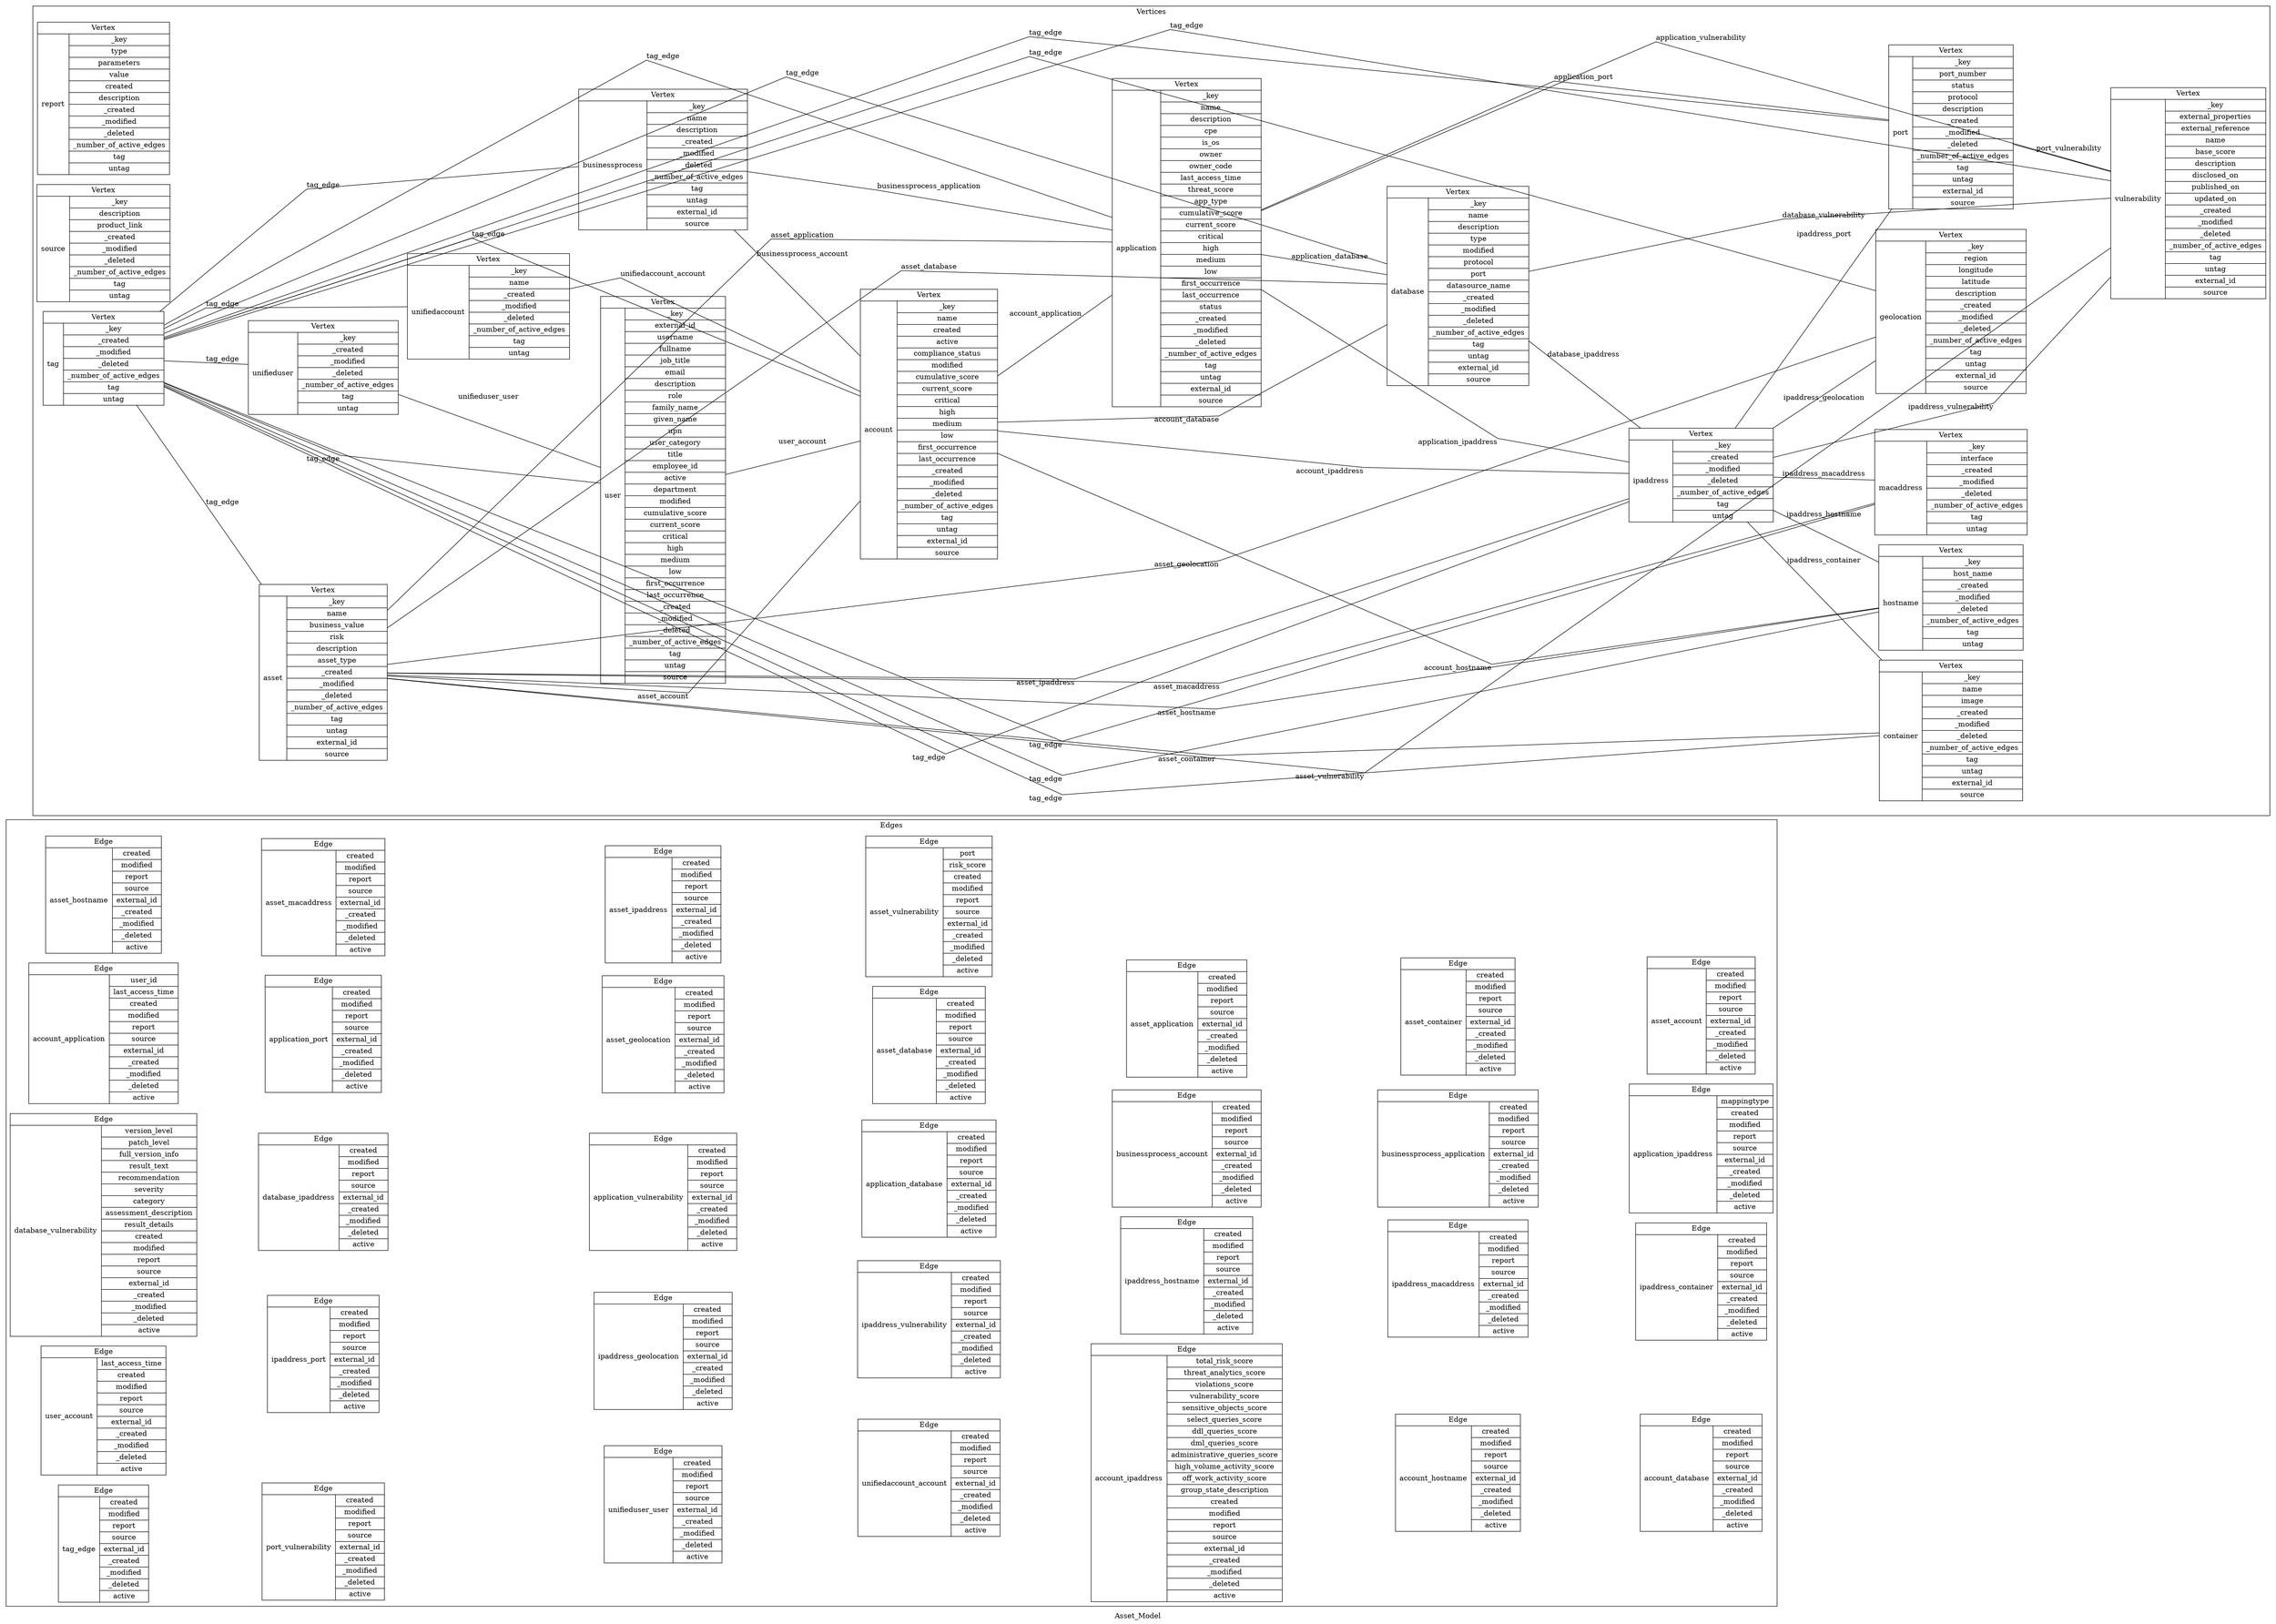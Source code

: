 graph cluster_Asset_Model {
 splines=line;
label=Asset_Model;
rankdir=LR;
subgraph cluster_Edges {
 label=Edges;
"asset_vulnerability" [id="asset_vulnerability", type="node type", shape="record", label="Edge | {asset_vulnerability | {port | risk_score | created | modified | report | source | external_id | _created | _modified | _deleted | active }}"];
"asset_ipaddress" [id="asset_ipaddress", type="node type", shape="record", label="Edge | {asset_ipaddress | {created | modified | report | source | external_id | _created | _modified | _deleted | active }}"];
"asset_macaddress" [id="asset_macaddress", type="node type", shape="record", label="Edge | {asset_macaddress | {created | modified | report | source | external_id | _created | _modified | _deleted | active }}"];
"asset_hostname" [id="asset_hostname", type="node type", shape="record", label="Edge | {asset_hostname | {created | modified | report | source | external_id | _created | _modified | _deleted | active }}"];
"asset_account" [id="asset_account", type="node type", shape="record", label="Edge | {asset_account | {created | modified | report | source | external_id | _created | _modified | _deleted | active }}"];
"asset_container" [id="asset_container", type="node type", shape="record", label="Edge | {asset_container | {created | modified | report | source | external_id | _created | _modified | _deleted | active }}"];
"asset_application" [id="asset_application", type="node type", shape="record", label="Edge | {asset_application | {created | modified | report | source | external_id | _created | _modified | _deleted | active }}"];
"asset_database" [id="asset_database", type="node type", shape="record", label="Edge | {asset_database | {created | modified | report | source | external_id | _created | _modified | _deleted | active }}"];
"asset_geolocation" [id="asset_geolocation", type="node type", shape="record", label="Edge | {asset_geolocation | {created | modified | report | source | external_id | _created | _modified | _deleted | active }}"];
"application_port" [id="application_port", type="node type", shape="record", label="Edge | {application_port | {created | modified | report | source | external_id | _created | _modified | _deleted | active }}"];
"account_application" [id="account_application", type="node type", shape="record", label="Edge | {account_application | {user_id | last_access_time | created | modified | report | source | external_id | _created | _modified | _deleted | active }}"];
"application_ipaddress" [id="application_ipaddress", type="node type", shape="record", label="Edge | {application_ipaddress | {mappingtype | created | modified | report | source | external_id | _created | _modified | _deleted | active }}"];
"businessprocess_application" [id="businessprocess_application", type="node type", shape="record", label="Edge | {businessprocess_application | {created | modified | report | source | external_id | _created | _modified | _deleted | active }}"];
"businessprocess_account" [id="businessprocess_account", type="node type", shape="record", label="Edge | {businessprocess_account | {created | modified | report | source | external_id | _created | _modified | _deleted | active }}"];
"application_database" [id="application_database", type="node type", shape="record", label="Edge | {application_database | {created | modified | report | source | external_id | _created | _modified | _deleted | active }}"];
"application_vulnerability" [id="application_vulnerability", type="node type", shape="record", label="Edge | {application_vulnerability | {created | modified | report | source | external_id | _created | _modified | _deleted | active }}"];
"database_ipaddress" [id="database_ipaddress", type="node type", shape="record", label="Edge | {database_ipaddress | {created | modified | report | source | external_id | _created | _modified | _deleted | active }}"];
"database_vulnerability" [id="database_vulnerability", type="node type", shape="record", label="Edge | {database_vulnerability | {version_level | patch_level | full_version_info | result_text | recommendation | severity | category | assessment_description | result_details | created | modified | report | source | external_id | _created | _modified | _deleted | active }}"];
"ipaddress_container" [id="ipaddress_container", type="node type", shape="record", label="Edge | {ipaddress_container | {created | modified | report | source | external_id | _created | _modified | _deleted | active }}"];
"ipaddress_macaddress" [id="ipaddress_macaddress", type="node type", shape="record", label="Edge | {ipaddress_macaddress | {created | modified | report | source | external_id | _created | _modified | _deleted | active }}"];
"ipaddress_hostname" [id="ipaddress_hostname", type="node type", shape="record", label="Edge | {ipaddress_hostname | {created | modified | report | source | external_id | _created | _modified | _deleted | active }}"];
"ipaddress_vulnerability" [id="ipaddress_vulnerability", type="node type", shape="record", label="Edge | {ipaddress_vulnerability | {created | modified | report | source | external_id | _created | _modified | _deleted | active }}"];
"ipaddress_geolocation" [id="ipaddress_geolocation", type="node type", shape="record", label="Edge | {ipaddress_geolocation | {created | modified | report | source | external_id | _created | _modified | _deleted | active }}"];
"ipaddress_port" [id="ipaddress_port", type="node type", shape="record", label="Edge | {ipaddress_port | {created | modified | report | source | external_id | _created | _modified | _deleted | active }}"];
"user_account" [id="user_account", type="node type", shape="record", label="Edge | {user_account | {last_access_time | created | modified | report | source | external_id | _created | _modified | _deleted | active }}"];
"account_database" [id="account_database", type="node type", shape="record", label="Edge | {account_database | {created | modified | report | source | external_id | _created | _modified | _deleted | active }}"];
"account_hostname" [id="account_hostname", type="node type", shape="record", label="Edge | {account_hostname | {created | modified | report | source | external_id | _created | _modified | _deleted | active }}"];
"account_ipaddress" [id="account_ipaddress", type="node type", shape="record", label="Edge | {account_ipaddress | {total_risk_score | threat_analytics_score | violations_score | vulnerability_score | sensitive_objects_score | select_queries_score | ddl_queries_score | dml_queries_score | administrative_queries_score | high_volume_activity_score | off_work_activity_score | group_state_description | created | modified | report | source | external_id | _created | _modified | _deleted | active }}"];
"unifiedaccount_account" [id="unifiedaccount_account", type="node type", shape="record", label="Edge | {unifiedaccount_account | {created | modified | report | source | external_id | _created | _modified | _deleted | active }}"];
"unifieduser_user" [id="unifieduser_user", type="node type", shape="record", label="Edge | {unifieduser_user | {created | modified | report | source | external_id | _created | _modified | _deleted | active }}"];
"port_vulnerability" [id="port_vulnerability", type="node type", shape="record", label="Edge | {port_vulnerability | {created | modified | report | source | external_id | _created | _modified | _deleted | active }}"];
"tag_edge" [id="tag_edge", type="node type", shape="record", label="Edge | {tag_edge | {created | modified | report | source | external_id | _created | _modified | _deleted | active }}"];
tag_edge -- port_vulnerability [style=invis]
 port_vulnerability -- unifieduser_user [style=invis]
 unifieduser_user -- unifiedaccount_account [style=invis]
 unifiedaccount_account -- account_ipaddress [style=invis]
 account_ipaddress -- account_hostname [style=invis]
 account_hostname -- account_database [style=invis]
 user_account -- ipaddress_port [style=invis]
 ipaddress_port -- ipaddress_geolocation [style=invis]
 ipaddress_geolocation -- ipaddress_vulnerability [style=invis]
 ipaddress_vulnerability -- ipaddress_hostname [style=invis]
 ipaddress_hostname -- ipaddress_macaddress [style=invis]
 ipaddress_macaddress -- ipaddress_container [style=invis]
 database_vulnerability -- database_ipaddress [style=invis]
 database_ipaddress -- application_vulnerability [style=invis]
 application_vulnerability -- application_database [style=invis]
 application_database -- businessprocess_account [style=invis]
 businessprocess_account -- businessprocess_application [style=invis]
 businessprocess_application -- application_ipaddress [style=invis]
 account_application -- application_port [style=invis]
 application_port -- asset_geolocation [style=invis]
 asset_geolocation -- asset_database [style=invis]
 asset_database -- asset_application [style=invis]
 asset_application -- asset_container [style=invis]
 asset_container -- asset_account [style=invis]
 asset_hostname -- asset_macaddress [style=invis]
 asset_macaddress -- asset_ipaddress [style=invis]
 asset_ipaddress -- asset_vulnerability [style=invis]
 }
subgraph cluster_Vertices {
 label=Vertices;
"asset" [id="asset", type="node type", shape="record", label="Vertex | {asset | {_key | name | business_value | risk | description | asset_type | _created | _modified | _deleted | _number_of_active_edges | tag | untag | external_id | source }}"];
"container" [id="container", type="node type", shape="record", label="Vertex | {container | {_key | name | image | _created | _modified | _deleted | _number_of_active_edges | tag | untag | external_id | source }}"];
"ipaddress" [id="ipaddress", type="node type", shape="record", label="Vertex | {ipaddress | {_key | _created | _modified | _deleted | _number_of_active_edges | tag | untag }}"];
"unifieduser" [id="unifieduser", type="node type", shape="record", label="Vertex | {unifieduser | {_key | _created | _modified | _deleted | _number_of_active_edges | tag | untag }}"];
"user" [id="user", type="node type", shape="record", label="Vertex | {user | {_key | external_id | username | fullname | job_title | email | description | role | family_name | given_name | upn | user_category | title | employee_id | active | department | modified | cumulative_score | current_score | critical | high | medium | low | first_occurrence | last_occurrence | _created | _modified | _deleted | _number_of_active_edges | tag | untag | source }}"];
"unifiedaccount" [id="unifiedaccount", type="node type", shape="record", label="Vertex | {unifiedaccount | {_key | name | _created | _modified | _deleted | _number_of_active_edges | tag | untag }}"];
"account" [id="account", type="node type", shape="record", label="Vertex | {account | {_key | name | created | active | compliance_status | modified | cumulative_score | current_score | critical | high | medium | low | first_occurrence | last_occurrence | _created | _modified | _deleted | _number_of_active_edges | tag | untag | external_id | source }}"];
"application" [id="application", type="node type", shape="record", label="Vertex | {application | {_key | name | description | cpe | is_os | owner | owner_code | last_access_time | threat_score | app_type | cumulative_score | current_score | critical | high | medium | low | first_occurrence | last_occurrence | status | _created | _modified | _deleted | _number_of_active_edges | tag | untag | external_id | source }}"];
"hostname" [id="hostname", type="node type", shape="record", label="Vertex | {hostname | {_key | host_name | _created | _modified | _deleted | _number_of_active_edges | tag | untag }}"];
"businessprocess" [id="businessprocess", type="node type", shape="record", label="Vertex | {businessprocess | {_key | name | description | _created | _modified | _deleted | _number_of_active_edges | tag | untag | external_id | source }}"];
"database" [id="database", type="node type", shape="record", label="Vertex | {database | {_key | name | description | type | modified | protocol | port | datasource_name | _created | _modified | _deleted | _number_of_active_edges | tag | untag | external_id | source }}"];
"macaddress" [id="macaddress", type="node type", shape="record", label="Vertex | {macaddress | {_key | interface | _created | _modified | _deleted | _number_of_active_edges | tag | untag }}"];
"report" [id="report", type="node type", shape="record", label="Vertex | {report | {_key | type | parameters | value | created | description | _created | _modified | _deleted | _number_of_active_edges | tag | untag }}"];
"port" [id="port", type="node type", shape="record", label="Vertex | {port | {_key | port_number | status | protocol | description | _created | _modified | _deleted | _number_of_active_edges | tag | untag | external_id | source }}"];
"source" [id="source", type="node type", shape="record", label="Vertex | {source | {_key | description | product_link | _created | _modified | _deleted | _number_of_active_edges | tag | untag }}"];
"vulnerability" [id="vulnerability", type="node type", shape="record", label="Vertex | {vulnerability | {_key | external_properties | external_reference | name | base_score | description | disclosed_on | published_on | updated_on | _created | _modified | _deleted | _number_of_active_edges | tag | untag | external_id | source }}"];
"tag" [id="tag", type="node type", shape="record", label="Vertex | {tag | {_key | _created | _modified | _deleted | _number_of_active_edges | tag | untag }}"];
"geolocation" [id="geolocation", type="node type", shape="record", label="Vertex | {geolocation | {_key | region | longitude | latitude | description | _created | _modified | _deleted | _number_of_active_edges | tag | untag | external_id | source }}"];
"asset" -- "vulnerability" [source="asset", target="vulnerability", relation="asset to vulnerability", directed="false", label="asset_vulnerability"];
"asset" -- "ipaddress" [source="asset", target="ipaddress", relation="asset to ipaddress", directed="false", label="asset_ipaddress"];
"asset" -- "macaddress" [source="asset", target="macaddress", relation="asset to macaddress", directed="false", label="asset_macaddress"];
"asset" -- "hostname" [source="asset", target="hostname", relation="asset to hostname", directed="false", label="asset_hostname"];
"asset" -- "account" [source="asset", target="account", relation="asset to account", directed="false", label="asset_account"];
"asset" -- "container" [source="asset", target="container", relation="asset to container", directed="false", label="asset_container"];
"asset" -- "application" [source="asset", target="application", relation="asset to application", directed="false", label="asset_application"];
"asset" -- "database" [source="asset", target="database", relation="asset to database", directed="false", label="asset_database"];
"asset" -- "geolocation" [source="asset", target="geolocation", relation="asset to geolocation", directed="false", label="asset_geolocation"];
"application" -- "port" [source="application", target="port", relation="application to port", directed="false", label="application_port"];
"account" -- "application" [source="account", target="application", relation="account to application", directed="false", label="account_application"];
"application" -- "ipaddress" [source="application", target="ipaddress", relation="application to ipaddress", directed="false", label="application_ipaddress"];
"businessprocess" -- "application" [source="businessprocess", target="application", relation="businessprocess to application", directed="false", label="businessprocess_application"];
"businessprocess" -- "account" [source="businessprocess", target="account", relation="businessprocess to account", directed="false", label="businessprocess_account"];
"application" -- "database" [source="application", target="database", relation="application to database", directed="false", label="application_database"];
"application" -- "vulnerability" [source="application", target="vulnerability", relation="application to vulnerability", directed="false", label="application_vulnerability"];
"database" -- "ipaddress" [source="database", target="ipaddress", relation="database to ipaddress", directed="false", label="database_ipaddress"];
"database" -- "vulnerability" [source="database", target="vulnerability", relation="database to vulnerability", directed="false", label="database_vulnerability"];
"ipaddress" -- "container" [source="ipaddress", target="container", relation="ipaddress to container", directed="false", label="ipaddress_container"];
"ipaddress" -- "macaddress" [source="ipaddress", target="macaddress", relation="ipaddress to macaddress", directed="false", label="ipaddress_macaddress"];
"ipaddress" -- "hostname" [source="ipaddress", target="hostname", relation="ipaddress to hostname", directed="false", label="ipaddress_hostname"];
"ipaddress" -- "vulnerability" [source="ipaddress", target="vulnerability", relation="ipaddress to vulnerability", directed="false", label="ipaddress_vulnerability"];
"ipaddress" -- "geolocation" [source="ipaddress", target="geolocation", relation="ipaddress to geolocation", directed="false", label="ipaddress_geolocation"];
"ipaddress" -- "port" [source="ipaddress", target="port", relation="ipaddress to port", directed="false", label="ipaddress_port"];
"user" -- "account" [source="user", target="account", relation="user to account", directed="false", label="user_account"];
"account" -- "database" [source="account", target="database", relation="account to database", directed="false", label="account_database"];
"account" -- "hostname" [source="account", target="hostname", relation="account to hostname", directed="false", label="account_hostname"];
"account" -- "ipaddress" [source="account", target="ipaddress", relation="account to ipaddress", directed="false", label="account_ipaddress"];
"unifiedaccount" -- "account" [source="unifiedaccount", target="account", relation="unifiedaccount to account", directed="false", label="unifiedaccount_account"];
"unifieduser" -- "user" [source="unifieduser", target="user", relation="unifieduser to user", directed="false", label="unifieduser_user"];
"port" -- "vulnerability" [source="port", target="vulnerability", relation="port to vulnerability", directed="false", label="port_vulnerability"];
"tag" -- "asset" [source="tag", target="asset", relation="tag to asset", directed="false", label="tag_edge"];
"tag" -- "container" [source="tag", target="container", relation="tag to container", directed="false", label="tag_edge"];
"tag" -- "ipaddress" [source="tag", target="ipaddress", relation="tag to ipaddress", directed="false", label="tag_edge"];
"tag" -- "unifieduser" [source="tag", target="unifieduser", relation="tag to unifieduser", directed="false", label="tag_edge"];
"tag" -- "user" [source="tag", target="user", relation="tag to user", directed="false", label="tag_edge"];
"tag" -- "unifiedaccount" [source="tag", target="unifiedaccount", relation="tag to unifiedaccount", directed="false", label="tag_edge"];
"tag" -- "account" [source="tag", target="account", relation="tag to account", directed="false", label="tag_edge"];
"tag" -- "application" [source="tag", target="application", relation="tag to application", directed="false", label="tag_edge"];
"tag" -- "hostname" [source="tag", target="hostname", relation="tag to hostname", directed="false", label="tag_edge"];
"tag" -- "businessprocess" [source="tag", target="businessprocess", relation="tag to businessprocess", directed="false", label="tag_edge"];
"tag" -- "database" [source="tag", target="database", relation="tag to database", directed="false", label="tag_edge"];
"tag" -- "macaddress" [source="tag", target="macaddress", relation="tag to macaddress", directed="false", label="tag_edge"];
"tag" -- "port" [source="tag", target="port", relation="tag to port", directed="false", label="tag_edge"];
"tag" -- "vulnerability" [source="tag", target="vulnerability", relation="tag to vulnerability", directed="false", label="tag_edge"];
"tag" -- "geolocation" [source="tag", target="geolocation", relation="tag to geolocation", directed="false", label="tag_edge"];
}
}
